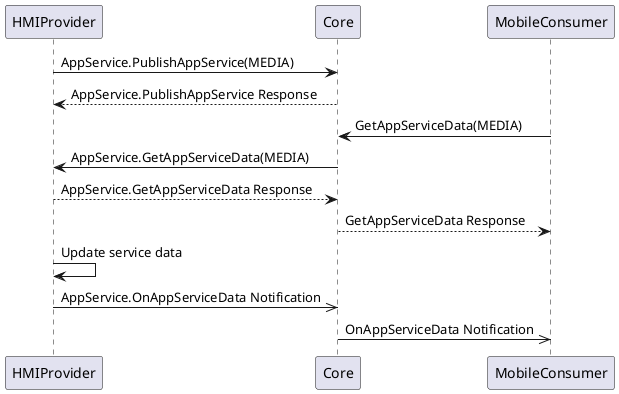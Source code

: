 @startuml OnAppServiceData_HMI_ASP
participant HMIProvider
participant Core
participant MobileConsumer

HMIProvider -> Core: AppService.PublishAppService(MEDIA)
Core --> HMIProvider: AppService.PublishAppService Response
MobileConsumer -> Core: GetAppServiceData(MEDIA)
Core -> HMIProvider: AppService.GetAppServiceData(MEDIA)
HMIProvider --> Core: AppService.GetAppServiceData Response
Core --> MobileConsumer: GetAppServiceData Response
HMIProvider -> HMIProvider: Update service data
HMIProvider ->> Core: AppService.OnAppServiceData Notification
Core ->> MobileConsumer: OnAppServiceData Notification

@enduml